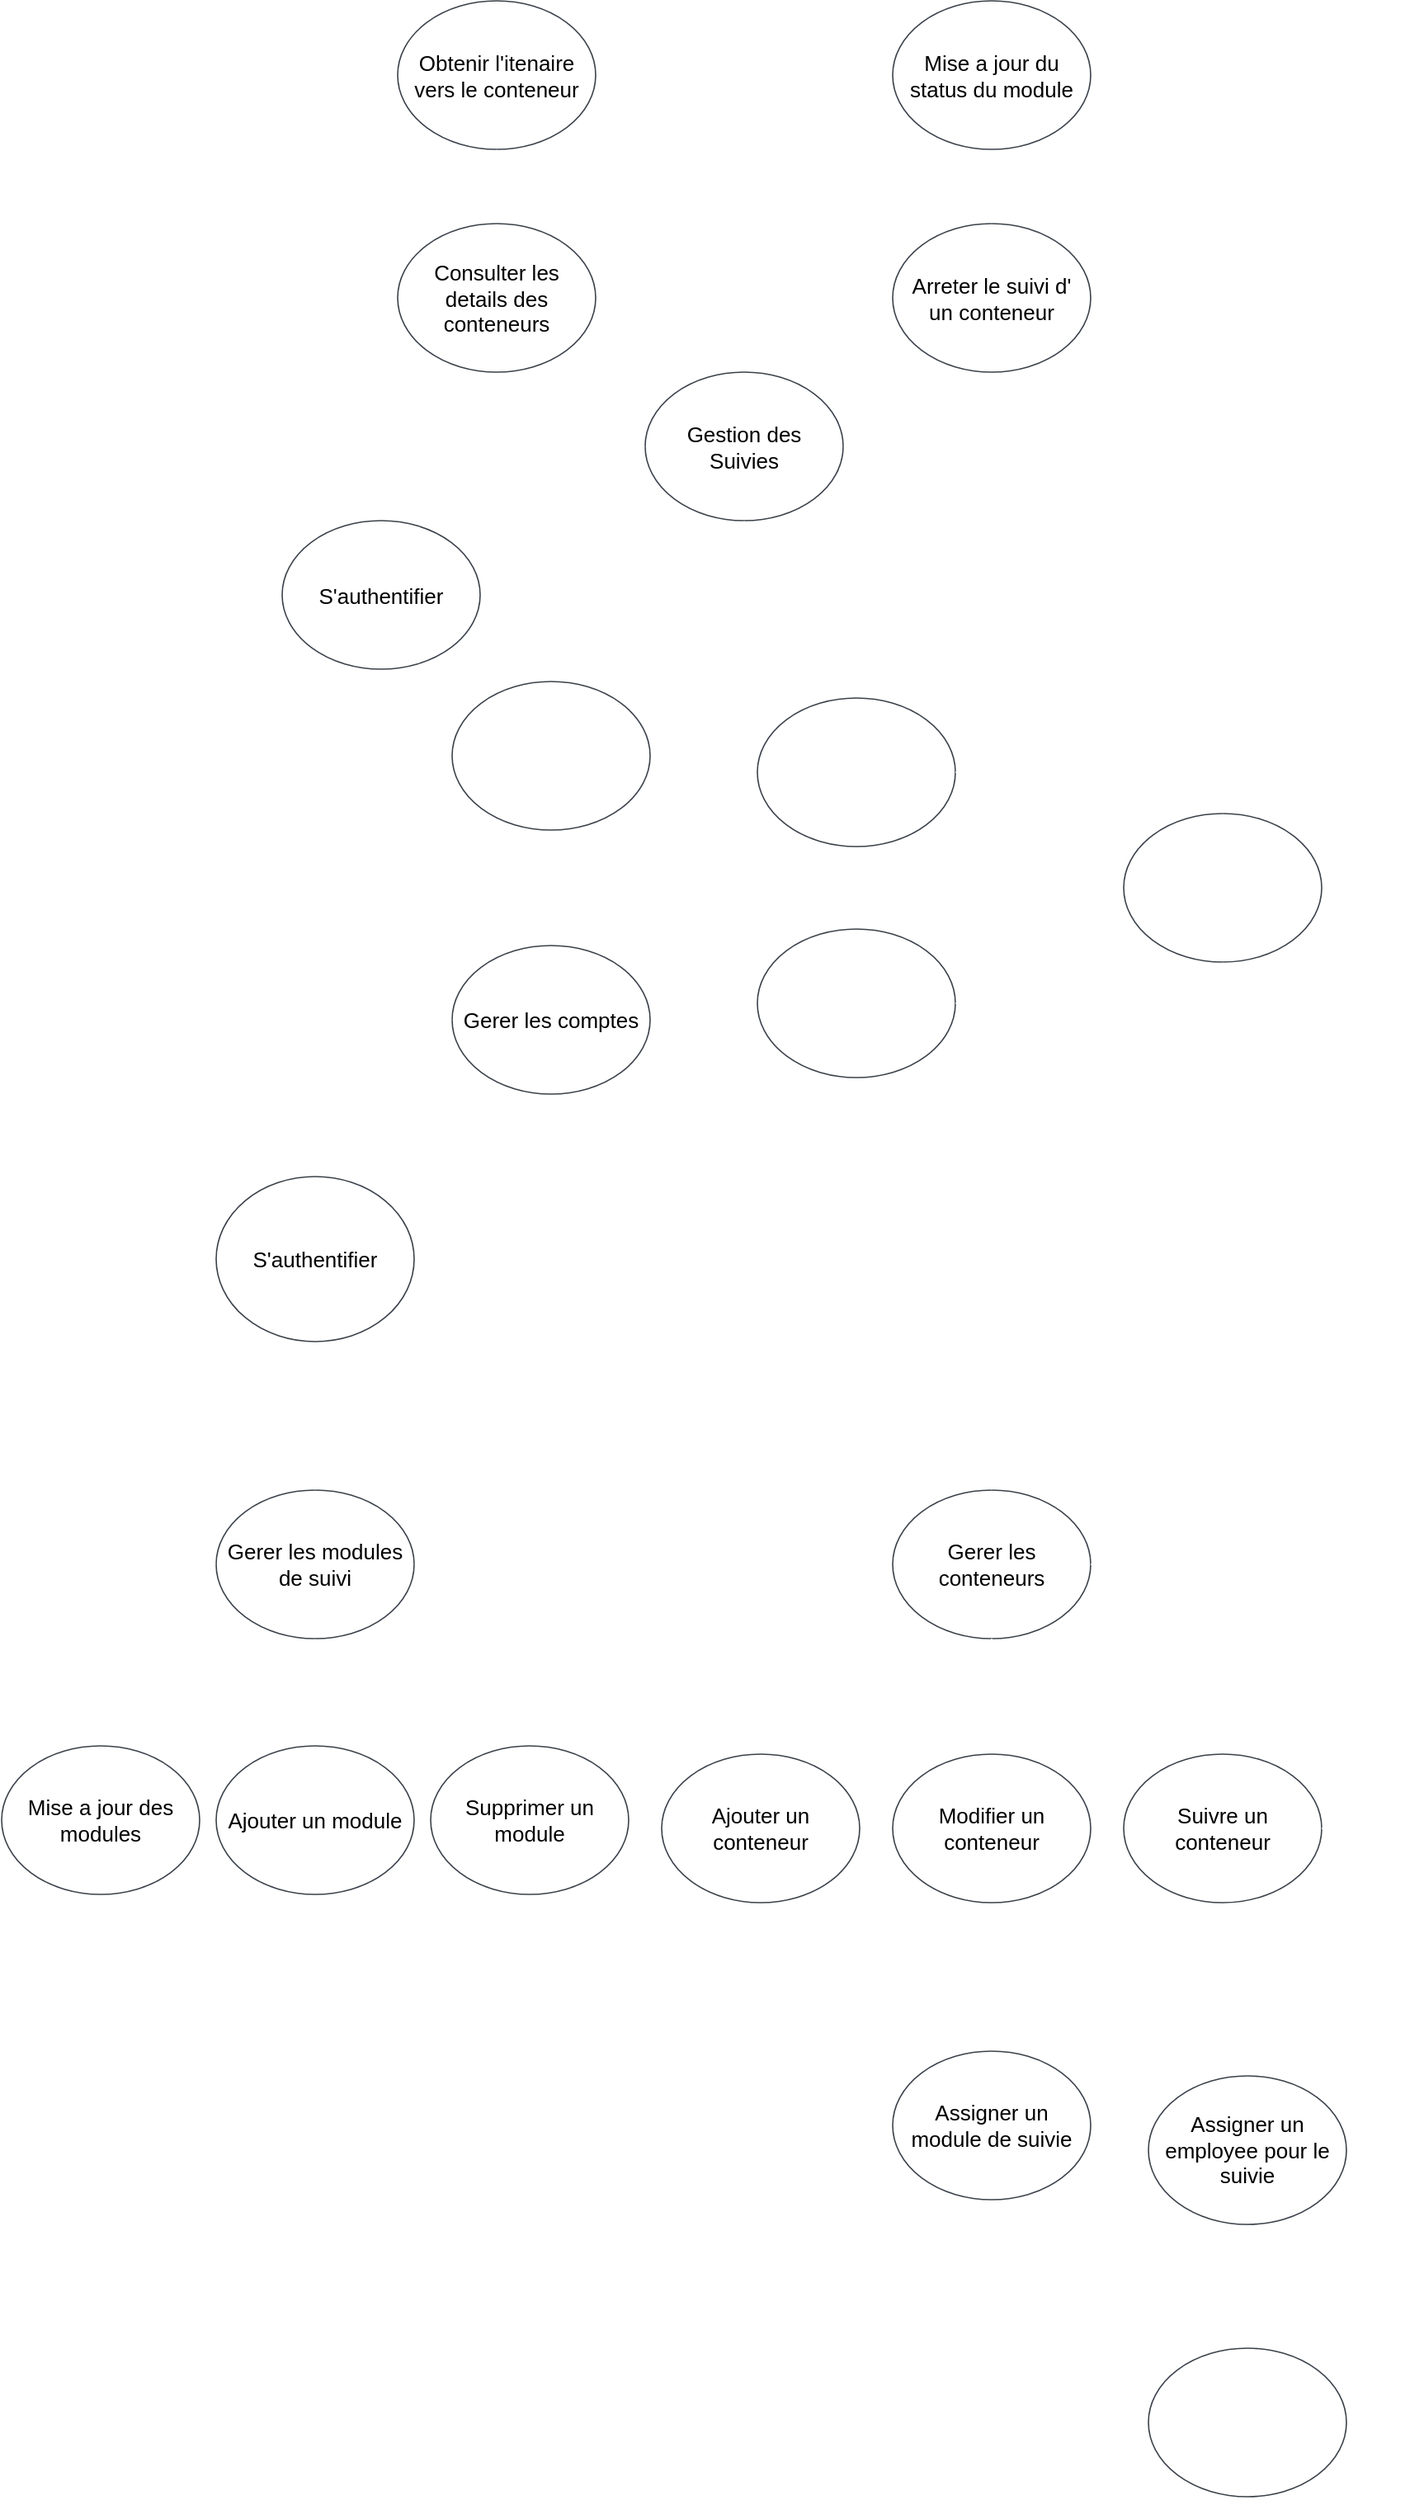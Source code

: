 <mxfile>
    <diagram id="3EtMpNawjj-bHfqPY-3U" name="Page-1">
        <mxGraphModel dx="1072" dy="568" grid="1" gridSize="10" guides="1" tooltips="1" connect="1" arrows="1" fold="1" page="1" pageScale="1" pageWidth="850" pageHeight="1100" math="0" shadow="0">
            <root>
                <mxCell id="0"/>
                <mxCell id="1" parent="0"/>
                <mxCell id="87" style="edgeStyle=none;html=1;exitX=1;exitY=0.333;exitDx=0;exitDy=0;exitPerimeter=0;entryX=0;entryY=0.5;entryDx=0;entryDy=0;strokeColor=#FFFFFF;fontColor=#FFFFFF;" parent="1" source="2" target="86" edge="1">
                    <mxGeometry relative="1" as="geometry"/>
                </mxCell>
                <UserObject label="&lt;font color=&quot;#ffffff&quot;&gt;Employer&lt;/font&gt;" lucidchartObjectId="DuOlt.rtpj4f" id="2">
                    <mxCell style="html=1;overflow=block;blockSpacing=1;shape=umlActor;labelPosition=center;verticalLabelPosition=bottom;verticalAlign=top;whiteSpace=nowrap;fontSize=16.7;fontColor=#3a414a;spacing=0;strokeColor=#FFFFFF;strokeOpacity=100;rounded=1;absoluteArcSize=1;arcSize=9;strokeWidth=0.8;" parent="1" vertex="1">
                        <mxGeometry x="10" y="382.5" width="60" height="135" as="geometry"/>
                    </mxCell>
                </UserObject>
                <UserObject label="Gestion des &lt;br&gt;Suivies" lucidchartObjectId="ePOlaEobZ2qT" id="5">
                    <mxCell style="html=1;overflow=block;blockSpacing=1;whiteSpace=wrap;ellipse;fontSize=13;spacing=3.8;strokeColor=#3a414a;strokeOpacity=100;rounded=1;absoluteArcSize=1;arcSize=9;strokeWidth=0.8;" parent="1" vertex="1">
                        <mxGeometry x="390" y="292.5" width="120" height="90" as="geometry"/>
                    </mxCell>
                </UserObject>
                <UserObject label="Consulter les &#10;details des conteneurs" lucidchartObjectId="tPOlwa4yBzlA" id="6">
                    <mxCell style="html=1;overflow=block;blockSpacing=1;whiteSpace=wrap;ellipse;fontSize=13;spacing=3.8;strokeColor=#3a414a;strokeOpacity=100;rounded=1;absoluteArcSize=1;arcSize=9;strokeWidth=0.8;" parent="1" vertex="1">
                        <mxGeometry x="240" y="202.5" width="120" height="90" as="geometry"/>
                    </mxCell>
                </UserObject>
                <UserObject label="Arreter le suivi d' un conteneur " lucidchartObjectId="UQOlKw9u3dHT" id="7">
                    <mxCell style="html=1;overflow=block;blockSpacing=1;whiteSpace=wrap;ellipse;fontSize=13;spacing=3.8;strokeColor=#3a414a;strokeOpacity=100;rounded=1;absoluteArcSize=1;arcSize=9;strokeWidth=0.8;" parent="1" vertex="1">
                        <mxGeometry x="540" y="202.5" width="120" height="90" as="geometry"/>
                    </mxCell>
                </UserObject>
                <UserObject label="" lucidchartObjectId="vROlu2w4Edg5" id="8">
                    <mxCell style="html=1;jettySize=18;whiteSpace=wrap;fontSize=13;strokeColor=#FFFFFF;strokeOpacity=100;strokeWidth=0.8;rounded=1;arcSize=12;edgeStyle=orthogonalEdgeStyle;startArrow=none;endArrow=block;endFill=1;exitX=-0.003;exitY=0.5;exitPerimeter=0;entryX=0.5;entryY=1.004;entryPerimeter=0;" parent="1" source="5" target="6" edge="1">
                        <mxGeometry width="100" height="100" relative="1" as="geometry">
                            <Array as="points"/>
                        </mxGeometry>
                    </mxCell>
                </UserObject>
                <UserObject label="" lucidchartObjectId="k-JD9aQsmUo1" id="9">
                    <mxCell style="html=1;jettySize=18;whiteSpace=wrap;fontSize=13;strokeColor=#FFFFFF;strokeOpacity=100;strokeWidth=0.8;rounded=1;arcSize=12;edgeStyle=orthogonalEdgeStyle;startArrow=none;endArrow=block;endFill=1;exitX=1.003;exitY=0.5;exitPerimeter=0;entryX=0.5;entryY=1.004;entryPerimeter=0;" parent="1" source="5" target="7" edge="1">
                        <mxGeometry width="100" height="100" relative="1" as="geometry">
                            <Array as="points"/>
                        </mxGeometry>
                    </mxCell>
                </UserObject>
                <mxCell id="70" style="edgeStyle=none;html=1;exitX=0.5;exitY=0;exitDx=0;exitDy=0;entryX=0.5;entryY=1;entryDx=0;entryDy=0;strokeColor=#FFFFFF;fontColor=#FFFFFF;" parent="1" source="14" edge="1">
                    <mxGeometry relative="1" as="geometry">
                        <mxPoint x="333" y="570" as="targetPoint"/>
                    </mxGeometry>
                </mxCell>
                <mxCell id="72" style="edgeStyle=none;html=1;exitX=1;exitY=0;exitDx=0;exitDy=0;entryX=0;entryY=1;entryDx=0;entryDy=0;strokeColor=#FFFFFF;fontColor=#FFFFFF;" parent="1" source="14" target="90" edge="1">
                    <mxGeometry relative="1" as="geometry">
                        <mxPoint x="471.484" y="578.398" as="targetPoint"/>
                    </mxGeometry>
                </mxCell>
                <mxCell id="73" style="edgeStyle=none;html=1;exitX=1;exitY=0.5;exitDx=0;exitDy=0;entryX=0.015;entryY=0.609;entryDx=0;entryDy=0;strokeColor=#FFFFFF;fontColor=#FFFFFF;entryPerimeter=0;" parent="1" source="14" target="91" edge="1">
                    <mxGeometry relative="1" as="geometry">
                        <mxPoint x="453" y="685" as="targetPoint"/>
                    </mxGeometry>
                </mxCell>
                <UserObject label="Gerer les comptes " lucidchartObjectId="Qs3E.Yv0j4xv" id="14">
                    <mxCell style="html=1;overflow=block;blockSpacing=1;whiteSpace=wrap;ellipse;fontSize=13;spacing=3.8;strokeColor=#3a414a;strokeOpacity=100;rounded=1;absoluteArcSize=1;arcSize=9;strokeWidth=0.8;" parent="1" vertex="1">
                        <mxGeometry x="273" y="640" width="120" height="90" as="geometry"/>
                    </mxCell>
                </UserObject>
                <UserObject label="Gerer les &#10;conteneurs" lucidchartObjectId="ut3EcajXTy5L" id="16">
                    <mxCell style="html=1;overflow=block;blockSpacing=1;whiteSpace=wrap;ellipse;fontSize=13;spacing=3.8;strokeColor=#3a414a;strokeOpacity=100;rounded=1;absoluteArcSize=1;arcSize=9;strokeWidth=0.8;" parent="1" vertex="1">
                        <mxGeometry x="540" y="970" width="120" height="90" as="geometry"/>
                    </mxCell>
                </UserObject>
                <UserObject label="Obtenir l'itenaire vers le conteneur" lucidchartObjectId="gB3EUjBpwjYz" id="28">
                    <mxCell style="html=1;overflow=block;blockSpacing=1;whiteSpace=wrap;ellipse;fontSize=13;spacing=3.8;strokeColor=#3a414a;strokeOpacity=100;rounded=1;absoluteArcSize=1;arcSize=9;strokeWidth=0.8;" parent="1" vertex="1">
                        <mxGeometry x="240" y="67.5" width="120" height="90" as="geometry"/>
                    </mxCell>
                </UserObject>
                <UserObject label="" lucidchartObjectId="gC3ElCvYkFj5" id="29">
                    <mxCell style="html=1;jettySize=18;whiteSpace=wrap;fontSize=13;strokeColor=#FFFFFF;strokeOpacity=100;dashed=1;fixDash=1;strokeWidth=0.8;rounded=1;arcSize=12;edgeStyle=orthogonalEdgeStyle;startArrow=none;endArrow=block;endFill=1;exitX=0.5;exitY=1.004;exitPerimeter=0;entryX=0.5;entryY=-0.004;entryPerimeter=0;" parent="1" source="28" target="6" edge="1">
                        <mxGeometry width="100" height="100" relative="1" as="geometry">
                            <Array as="points"/>
                        </mxGeometry>
                    </mxCell>
                </UserObject>
                <UserObject label="&lt;font color=&quot;#ffffff&quot;&gt;&amp;lt;&amp;lt;Extend&amp;gt;&amp;gt;&lt;/font&gt;" lucidchartObjectId="tC3EobLPDJGI" id="30">
                    <mxCell style="html=1;overflow=block;blockSpacing=1;whiteSpace=wrap;fontSize=16.7;fontColor=#3a414a;spacing=3.8;strokeOpacity=0;fillOpacity=0;rounded=1;absoluteArcSize=1;arcSize=9;fillColor=#ffffff;strokeWidth=0.8;strokeColor=#FFFFFF;" parent="1" vertex="1">
                        <mxGeometry x="140" y="157.5" width="180" height="45" as="geometry"/>
                    </mxCell>
                </UserObject>
                <UserObject label="Mise a jour du status du module" lucidchartObjectId="1D3EZL8RyKP." id="31">
                    <mxCell style="html=1;overflow=block;blockSpacing=1;whiteSpace=wrap;ellipse;fontSize=13;spacing=3.8;strokeColor=#3a414a;strokeOpacity=100;rounded=1;absoluteArcSize=1;arcSize=9;strokeWidth=0.8;" parent="1" vertex="1">
                        <mxGeometry x="540" y="67.5" width="120" height="90" as="geometry"/>
                    </mxCell>
                </UserObject>
                <UserObject label="" lucidchartObjectId="iE3EBb7bB~Uy" id="32">
                    <mxCell style="html=1;jettySize=18;whiteSpace=wrap;fontSize=13;strokeColor=#FFFFFF;strokeOpacity=100;dashed=1;fixDash=1;strokeWidth=0.8;rounded=1;arcSize=12;edgeStyle=orthogonalEdgeStyle;startArrow=block;startFill=1;endArrow=none;exitX=0.5;exitY=1.004;exitPerimeter=0;entryX=0.5;entryY=-0.004;entryPerimeter=0;" parent="1" source="31" target="7" edge="1">
                        <mxGeometry width="100" height="100" relative="1" as="geometry">
                            <Array as="points"/>
                        </mxGeometry>
                    </mxCell>
                </UserObject>
                <UserObject label="&lt;font color=&quot;#ffffff&quot;&gt;&amp;lt;&amp;lt;Include&amp;gt;&amp;gt;&lt;/font&gt;" lucidchartObjectId="nE3EhSZqyGho" id="33">
                    <mxCell style="html=1;overflow=block;blockSpacing=1;whiteSpace=wrap;fontSize=16.7;fontColor=#3a414a;spacing=3.8;strokeOpacity=0;fillOpacity=0;rounded=1;absoluteArcSize=1;arcSize=9;fillColor=#ffffff;strokeWidth=0.8;" parent="1" vertex="1">
                        <mxGeometry x="455" y="157.5" width="180" height="45" as="geometry"/>
                    </mxCell>
                </UserObject>
                <UserObject label="Gerer les modules de suivi" lucidchartObjectId="lJ3EfLL8hnal" id="35">
                    <mxCell style="html=1;overflow=block;blockSpacing=1;whiteSpace=wrap;ellipse;fontSize=13;spacing=3.8;strokeColor=#3a414a;strokeOpacity=100;rounded=1;absoluteArcSize=1;arcSize=9;strokeWidth=0.8;" parent="1" vertex="1">
                        <mxGeometry x="130" y="970" width="120" height="90" as="geometry"/>
                    </mxCell>
                </UserObject>
                <UserObject label="" lucidchartObjectId="MK3EvFUoFIWM" id="36">
                    <mxCell style="html=1;jettySize=18;whiteSpace=wrap;fontSize=13;strokeColor=#3a414a;strokeOpacity=100;strokeWidth=0.8;rounded=1;arcSize=12;edgeStyle=orthogonalEdgeStyle;startArrow=none;endArrow=none;" parent="1" edge="1">
                        <mxGeometry width="100" height="100" relative="1" as="geometry">
                            <Array as="points"/>
                            <mxPoint x="731" y="1186" as="sourcePoint"/>
                            <mxPoint x="731" y="1186" as="targetPoint"/>
                        </mxGeometry>
                    </mxCell>
                </UserObject>
                <UserObject label="" lucidchartObjectId="MK3Eyy~~2sTU" id="37">
                    <mxCell style="html=1;jettySize=18;whiteSpace=wrap;fontSize=13;strokeColor=#3a414a;strokeOpacity=100;strokeWidth=0.8;rounded=1;arcSize=12;edgeStyle=orthogonalEdgeStyle;startArrow=none;endArrow=none;" parent="1" edge="1">
                        <mxGeometry width="100" height="100" relative="1" as="geometry">
                            <Array as="points"/>
                            <mxPoint x="703" y="1181" as="sourcePoint"/>
                            <mxPoint x="703" y="1181" as="targetPoint"/>
                        </mxGeometry>
                    </mxCell>
                </UserObject>
                <UserObject label="Modifier un&#10;conteneur" lucidchartObjectId="MK3EMQoiQRjq" id="38">
                    <mxCell style="html=1;overflow=block;blockSpacing=1;whiteSpace=wrap;ellipse;fontSize=13;spacing=3.8;strokeColor=#3a414a;strokeOpacity=100;rounded=1;absoluteArcSize=1;arcSize=9;strokeWidth=0.8;" parent="1" vertex="1">
                        <mxGeometry x="540" y="1130" width="120" height="90" as="geometry"/>
                    </mxCell>
                </UserObject>
                <UserObject label="Mise a jour des modules" lucidchartObjectId="RL3ESfeg4YaG" id="39">
                    <mxCell style="html=1;overflow=block;blockSpacing=1;whiteSpace=wrap;ellipse;fontSize=13;spacing=3.8;strokeColor=#3a414a;strokeOpacity=100;rounded=1;absoluteArcSize=1;arcSize=9;strokeWidth=0.8;" parent="1" vertex="1">
                        <mxGeometry y="1125" width="120" height="90" as="geometry"/>
                    </mxCell>
                </UserObject>
                <UserObject label="Ajouter un module " lucidchartObjectId="YL3Ez1I1_p~L" id="40">
                    <mxCell style="html=1;overflow=block;blockSpacing=1;whiteSpace=wrap;ellipse;fontSize=13;spacing=3.8;strokeColor=#3a414a;strokeOpacity=100;rounded=1;absoluteArcSize=1;arcSize=9;strokeWidth=0.8;" parent="1" vertex="1">
                        <mxGeometry x="130" y="1125" width="120" height="90" as="geometry"/>
                    </mxCell>
                </UserObject>
                <UserObject label="Supprimer un module" lucidchartObjectId="6L3ExFdPh1DK" id="41">
                    <mxCell style="html=1;overflow=block;blockSpacing=1;whiteSpace=wrap;ellipse;fontSize=13;spacing=3.8;strokeColor=#3a414a;strokeOpacity=100;rounded=1;absoluteArcSize=1;arcSize=9;strokeWidth=0.8;" parent="1" vertex="1">
                        <mxGeometry x="260" y="1125" width="120" height="90" as="geometry"/>
                    </mxCell>
                </UserObject>
                <UserObject label="" lucidchartObjectId="vM3Ev39PZoX5" id="42">
                    <mxCell style="html=1;jettySize=18;whiteSpace=wrap;fontSize=13;strokeColor=#FFFFFF;strokeOpacity=100;strokeWidth=0.8;rounded=1;arcSize=12;edgeStyle=orthogonalEdgeStyle;startArrow=none;endArrow=block;endFill=1;exitX=-0.003;exitY=0.5;exitPerimeter=0;entryX=0.5;entryY=-0.004;entryPerimeter=0;" parent="1" source="35" target="39" edge="1">
                        <mxGeometry width="100" height="100" relative="1" as="geometry">
                            <Array as="points"/>
                        </mxGeometry>
                    </mxCell>
                </UserObject>
                <UserObject label="" lucidchartObjectId="-M3EV-qTaCMJ" id="43">
                    <mxCell style="html=1;jettySize=18;whiteSpace=wrap;fontSize=13;strokeColor=#FFFFFF;strokeOpacity=100;strokeWidth=0.8;rounded=1;arcSize=12;edgeStyle=orthogonalEdgeStyle;startArrow=none;endArrow=block;endFill=1;exitX=0.5;exitY=1.004;exitPerimeter=0;entryX=0.5;entryY=-0.004;entryPerimeter=0;" parent="1" source="35" target="40" edge="1">
                        <mxGeometry width="100" height="100" relative="1" as="geometry">
                            <Array as="points"/>
                        </mxGeometry>
                    </mxCell>
                </UserObject>
                <UserObject label="" lucidchartObjectId="bN3Ev4zFyg0E" id="44">
                    <mxCell style="html=1;jettySize=18;whiteSpace=wrap;fontSize=13;strokeColor=#FFFFFF;strokeOpacity=100;strokeWidth=0.8;rounded=1;arcSize=12;edgeStyle=orthogonalEdgeStyle;startArrow=none;endArrow=block;endFill=1;exitX=1.003;exitY=0.5;exitPerimeter=0;entryX=0.5;entryY=-0.004;entryPerimeter=0;" parent="1" source="35" target="41" edge="1">
                        <mxGeometry width="100" height="100" relative="1" as="geometry">
                            <Array as="points"/>
                        </mxGeometry>
                    </mxCell>
                </UserObject>
                <UserObject label="Ajouter un conteneur" lucidchartObjectId="UN3EBG~TBHV6" id="45">
                    <mxCell style="html=1;overflow=block;blockSpacing=1;whiteSpace=wrap;ellipse;fontSize=13;spacing=3.8;strokeColor=#3a414a;strokeOpacity=100;rounded=1;absoluteArcSize=1;arcSize=9;strokeWidth=0.8;" parent="1" vertex="1">
                        <mxGeometry x="400" y="1130" width="120" height="90" as="geometry"/>
                    </mxCell>
                </UserObject>
                <UserObject label="Suivre un conteneur" lucidchartObjectId="0N3EK4ooBrxR" id="46">
                    <mxCell style="html=1;overflow=block;blockSpacing=1;whiteSpace=wrap;ellipse;fontSize=13;spacing=3.8;strokeColor=#3a414a;strokeOpacity=100;rounded=1;absoluteArcSize=1;arcSize=9;strokeWidth=0.8;" parent="1" vertex="1">
                        <mxGeometry x="680" y="1130" width="120" height="90" as="geometry"/>
                    </mxCell>
                </UserObject>
                <UserObject label="" lucidchartObjectId="hO3E_wOQ~E2Z" id="47">
                    <mxCell style="html=1;jettySize=18;whiteSpace=wrap;fontSize=13;strokeColor=#FFFFFF;strokeOpacity=100;strokeWidth=0.8;rounded=1;arcSize=12;edgeStyle=orthogonalEdgeStyle;startArrow=none;endArrow=block;endFill=1;entryX=0.5;entryY=-0.004;entryPerimeter=0;" parent="1" target="45" edge="1">
                        <mxGeometry width="100" height="100" relative="1" as="geometry">
                            <Array as="points">
                                <mxPoint x="460" y="1020"/>
                            </Array>
                            <mxPoint x="540" y="1020" as="sourcePoint"/>
                        </mxGeometry>
                    </mxCell>
                </UserObject>
                <UserObject label="" lucidchartObjectId="lO3EKmMFLPSp" id="48">
                    <mxCell style="html=1;jettySize=18;whiteSpace=wrap;fontSize=13;strokeColor=#FFFFFF;strokeOpacity=100;strokeWidth=0.8;rounded=1;arcSize=12;edgeStyle=orthogonalEdgeStyle;startArrow=none;endArrow=block;endFill=1;entryX=0.5;entryY=-0.004;entryPerimeter=0;exitX=0.5;exitY=1;exitDx=0;exitDy=0;" parent="1" source="16" target="38" edge="1">
                        <mxGeometry width="100" height="100" relative="1" as="geometry">
                            <Array as="points"/>
                            <mxPoint x="635" y="1060" as="sourcePoint"/>
                        </mxGeometry>
                    </mxCell>
                </UserObject>
                <UserObject label="" lucidchartObjectId="MO3EX1veHTEm" id="49">
                    <mxCell style="html=1;jettySize=18;whiteSpace=wrap;fontSize=13;strokeColor=#FFFFFF;strokeOpacity=100;strokeWidth=0.8;rounded=1;arcSize=12;edgeStyle=orthogonalEdgeStyle;startArrow=none;endArrow=block;endFill=1;exitX=1;exitY=0.5;entryX=0.5;entryY=-0.004;entryPerimeter=0;exitDx=0;exitDy=0;" parent="1" source="16" target="46" edge="1">
                        <mxGeometry width="100" height="100" relative="1" as="geometry">
                            <Array as="points"/>
                        </mxGeometry>
                    </mxCell>
                </UserObject>
                <UserObject label="Assigner un module de suivie" lucidchartObjectId="SO3EaEz30Gya" id="50">
                    <mxCell style="html=1;overflow=block;blockSpacing=1;whiteSpace=wrap;ellipse;fontSize=13;spacing=3.8;strokeColor=#3a414a;strokeOpacity=100;rounded=1;absoluteArcSize=1;arcSize=9;strokeWidth=0.8;" parent="1" vertex="1">
                        <mxGeometry x="540" y="1310" width="120" height="90" as="geometry"/>
                    </mxCell>
                </UserObject>
                <UserObject label="Assigner un employee pour le suivie" lucidchartObjectId="0O3EFl4Ifva_" id="51">
                    <mxCell style="html=1;overflow=block;blockSpacing=1;whiteSpace=wrap;ellipse;fontSize=13;spacing=3.8;strokeColor=#3a414a;strokeOpacity=100;rounded=1;absoluteArcSize=1;arcSize=9;strokeWidth=0.8;" parent="1" vertex="1">
                        <mxGeometry x="695" y="1325" width="120" height="90" as="geometry"/>
                    </mxCell>
                </UserObject>
                <UserObject label="" lucidchartObjectId=".P3EbJyuraUW" id="52">
                    <mxCell style="html=1;jettySize=18;whiteSpace=wrap;fontSize=13;strokeColor=#FFFFFF;strokeOpacity=100;dashed=1;fixDash=1;strokeWidth=0.8;rounded=1;arcSize=12;edgeStyle=orthogonalEdgeStyle;startArrow=none;endArrow=block;endFill=1;exitX=1;exitY=0.5;entryX=0.5;entryY=-0.004;entryPerimeter=0;exitDx=0;exitDy=0;" parent="1" source="46" target="51" edge="1">
                        <mxGeometry width="100" height="100" relative="1" as="geometry">
                            <Array as="points"/>
                        </mxGeometry>
                    </mxCell>
                </UserObject>
                <UserObject label="" lucidchartObjectId="rQ3E2j2fn8e3" id="53">
                    <mxCell style="html=1;jettySize=18;whiteSpace=wrap;fontSize=13;strokeColor=#FFFFFF;strokeOpacity=100;dashed=1;fixDash=1;strokeWidth=0.8;rounded=1;arcSize=12;edgeStyle=orthogonalEdgeStyle;startArrow=none;endArrow=block;endFill=1;exitX=0.336;exitY=0.977;exitPerimeter=0;entryX=0.5;entryY=-0.004;entryPerimeter=0;" parent="1" source="46" target="50" edge="1">
                        <mxGeometry width="100" height="100" relative="1" as="geometry">
                            <Array as="points">
                                <mxPoint x="720" y="1260"/>
                                <mxPoint x="600" y="1260"/>
                            </Array>
                        </mxGeometry>
                    </mxCell>
                </UserObject>
                <UserObject label="&lt;font color=&quot;#ffffff&quot;&gt;&amp;lt;&amp;lt;Include&amp;gt;&amp;gt;&lt;/font&gt;" lucidchartObjectId="~Q3ERu0gk4cG" id="54">
                    <mxCell style="html=1;overflow=block;blockSpacing=1;whiteSpace=wrap;fontSize=16.7;fontColor=#3a414a;spacing=3.8;strokeOpacity=0;fillOpacity=0;rounded=1;absoluteArcSize=1;arcSize=9;fillColor=#ffffff;strokeWidth=0.8;" parent="1" vertex="1">
                        <mxGeometry x="570" y="1260" width="180" height="45" as="geometry"/>
                    </mxCell>
                </UserObject>
                <UserObject label="&lt;font color=&quot;#ffffff&quot;&gt;&amp;lt;&amp;lt;Include&amp;gt;&amp;gt;&lt;/font&gt;" lucidchartObjectId="YR3Ew.WpINF6" id="55">
                    <mxCell style="html=1;overflow=block;blockSpacing=1;whiteSpace=wrap;fontSize=16.7;fontColor=#3a414a;spacing=3.8;strokeOpacity=0;fillOpacity=0;rounded=1;absoluteArcSize=1;arcSize=9;fillColor=#ffffff;strokeWidth=0.8;" parent="1" vertex="1">
                        <mxGeometry x="680" y="1220" width="180" height="45" as="geometry"/>
                    </mxCell>
                </UserObject>
                <UserObject label="" lucidchartObjectId=".P3EbJyuraUW" id="68">
                    <mxCell style="html=1;jettySize=18;whiteSpace=wrap;fontSize=13;strokeColor=#FFFFFF;strokeOpacity=100;dashed=1;fixDash=1;strokeWidth=0.8;rounded=1;arcSize=12;edgeStyle=orthogonalEdgeStyle;startArrow=none;endArrow=block;endFill=1;" parent="1" edge="1">
                        <mxGeometry width="100" height="100" relative="1" as="geometry">
                            <Array as="points">
                                <mxPoint x="754.41" y="1440"/>
                                <mxPoint x="754.41" y="1440"/>
                            </Array>
                            <mxPoint x="754.82" y="1420" as="sourcePoint"/>
                            <mxPoint x="754.41" y="1490" as="targetPoint"/>
                        </mxGeometry>
                    </mxCell>
                </UserObject>
                <UserObject label="&lt;font color=&quot;#ffffff&quot;&gt;&amp;lt;&amp;lt;Include&amp;gt;&amp;gt;&lt;/font&gt;" lucidchartObjectId="YR3Ew.WpINF6" id="69">
                    <mxCell style="html=1;overflow=block;blockSpacing=1;whiteSpace=wrap;fontSize=16.7;fontColor=#3a414a;spacing=3.8;strokeOpacity=0;fillOpacity=0;rounded=1;absoluteArcSize=1;arcSize=9;fillColor=#ffffff;strokeWidth=0.8;" parent="1" vertex="1">
                        <mxGeometry x="610" y="1415" width="180" height="45" as="geometry"/>
                    </mxCell>
                </UserObject>
                <UserObject label="&lt;font color=&quot;#ffffff&quot;&gt;Administrateur&lt;/font&gt;" lucidchartObjectId="DuOlt.rtpj4f" id="79">
                    <mxCell style="html=1;overflow=block;blockSpacing=1;shape=umlActor;labelPosition=center;verticalLabelPosition=bottom;verticalAlign=top;whiteSpace=nowrap;fontSize=16.7;fontColor=#3a414a;spacing=0;strokeColor=#FFFFFF;strokeOpacity=100;rounded=1;absoluteArcSize=1;arcSize=9;strokeWidth=0.8;" parent="1" vertex="1">
                        <mxGeometry x="10" y="800" width="60" height="135" as="geometry"/>
                    </mxCell>
                </UserObject>
                <mxCell id="83" style="edgeStyle=none;html=1;entryX=0;entryY=0.5;entryDx=0;entryDy=0;strokeColor=#FFFFFF;fontColor=#FFFFFF;" parent="1" source="82" target="14" edge="1">
                    <mxGeometry relative="1" as="geometry">
                        <Array as="points">
                            <mxPoint x="190" y="685"/>
                        </Array>
                    </mxGeometry>
                </mxCell>
                <mxCell id="84" style="edgeStyle=none;html=1;exitX=0.5;exitY=1;exitDx=0;exitDy=0;entryX=0.5;entryY=0;entryDx=0;entryDy=0;strokeColor=#FFFFFF;fontColor=#FFFFFF;" parent="1" source="82" target="35" edge="1">
                    <mxGeometry relative="1" as="geometry"/>
                </mxCell>
                <mxCell id="85" style="edgeStyle=none;html=1;exitX=1;exitY=0.5;exitDx=0;exitDy=0;entryX=0.5;entryY=0;entryDx=0;entryDy=0;strokeColor=#FFFFFF;fontColor=#FFFFFF;" parent="1" source="82" target="16" edge="1">
                    <mxGeometry relative="1" as="geometry">
                        <Array as="points">
                            <mxPoint x="600" y="830"/>
                        </Array>
                    </mxGeometry>
                </mxCell>
                <UserObject label="S'authentifier" lucidchartObjectId="Qs3E.Yv0j4xv" id="82">
                    <mxCell style="html=1;overflow=block;blockSpacing=1;whiteSpace=wrap;ellipse;fontSize=13;spacing=3.8;strokeColor=#3a414a;strokeOpacity=100;rounded=1;absoluteArcSize=1;arcSize=9;strokeWidth=0.8;" parent="1" vertex="1">
                        <mxGeometry x="130" y="780" width="120" height="100" as="geometry"/>
                    </mxCell>
                </UserObject>
                <mxCell id="88" style="edgeStyle=none;html=1;exitX=1;exitY=0.5;exitDx=0;exitDy=0;entryX=0.5;entryY=1;entryDx=0;entryDy=0;strokeColor=#FFFFFF;fontColor=#FFFFFF;" parent="1" source="86" target="5" edge="1">
                    <mxGeometry relative="1" as="geometry">
                        <Array as="points">
                            <mxPoint x="450" y="428"/>
                        </Array>
                    </mxGeometry>
                </mxCell>
                <UserObject label="S'authentifier" lucidchartObjectId="Qs3E.Yv0j4xv" id="86">
                    <mxCell style="html=1;overflow=block;blockSpacing=1;whiteSpace=wrap;ellipse;fontSize=13;spacing=3.8;strokeColor=#3a414a;strokeOpacity=100;rounded=1;absoluteArcSize=1;arcSize=9;strokeWidth=0.8;" parent="1" vertex="1">
                        <mxGeometry x="170" y="382.5" width="120" height="90" as="geometry"/>
                    </mxCell>
                </UserObject>
                <UserObject label="&lt;span style=&quot;color: rgb(255, 255, 255); font-size: 12px;&quot;&gt;Ajouter Un compte Employee&lt;/span&gt;" lucidchartObjectId="Qs3E.Yv0j4xv" id="89">
                    <mxCell style="html=1;overflow=block;blockSpacing=1;whiteSpace=wrap;ellipse;fontSize=13;spacing=3.8;strokeColor=#3a414a;strokeOpacity=100;rounded=1;absoluteArcSize=1;arcSize=9;strokeWidth=0.8;" parent="1" vertex="1">
                        <mxGeometry x="273" y="480" width="120" height="90" as="geometry"/>
                    </mxCell>
                </UserObject>
                <UserObject label="&lt;span style=&quot;color: rgb(255, 255, 255); font-size: 12px;&quot;&gt;Modifier Un compte Employee&lt;/span&gt;" lucidchartObjectId="Qs3E.Yv0j4xv" id="90">
                    <mxCell style="html=1;overflow=block;blockSpacing=1;whiteSpace=wrap;ellipse;fontSize=13;spacing=3.8;strokeColor=#3a414a;strokeOpacity=100;rounded=1;absoluteArcSize=1;arcSize=9;strokeWidth=0.8;" parent="1" vertex="1">
                        <mxGeometry x="458" y="490" width="120" height="90" as="geometry"/>
                    </mxCell>
                </UserObject>
                <UserObject label="&lt;span style=&quot;font-size: 12px;&quot;&gt;&lt;font color=&quot;#ffffff&quot;&gt;Supprimer Un compte Employee&lt;/font&gt;&lt;/span&gt;" lucidchartObjectId="Qs3E.Yv0j4xv" id="91">
                    <mxCell style="html=1;overflow=block;blockSpacing=1;whiteSpace=wrap;ellipse;fontSize=13;spacing=3.8;strokeColor=#3a414a;strokeOpacity=100;rounded=1;absoluteArcSize=1;arcSize=9;strokeWidth=0.8;" parent="1" vertex="1">
                        <mxGeometry x="458" y="630" width="120" height="90" as="geometry"/>
                    </mxCell>
                </UserObject>
                <UserObject label="&lt;span style=&quot;font-size: 12px;&quot;&gt;&lt;font color=&quot;#ffffff&quot;&gt;Rechercher&amp;nbsp; Compte Employee&lt;/font&gt;&lt;/span&gt;" lucidchartObjectId="Qs3E.Yv0j4xv" id="92">
                    <mxCell style="html=1;overflow=block;blockSpacing=1;whiteSpace=wrap;ellipse;fontSize=13;spacing=3.8;strokeColor=#3a414a;strokeOpacity=100;rounded=1;absoluteArcSize=1;arcSize=9;strokeWidth=0.8;" parent="1" vertex="1">
                        <mxGeometry x="695" y="1490" width="120" height="90" as="geometry"/>
                    </mxCell>
                </UserObject>
                <UserObject label="&lt;font color=&quot;#ffffff&quot;&gt;&lt;span style=&quot;font-size: 12px;&quot;&gt;Rechercher Employe&lt;/span&gt;&lt;/font&gt;" lucidchartObjectId="Qs3E.Yv0j4xv" id="93">
                    <mxCell style="html=1;overflow=block;blockSpacing=1;whiteSpace=wrap;ellipse;fontSize=13;spacing=3.8;strokeColor=#3a414a;strokeOpacity=100;rounded=1;absoluteArcSize=1;arcSize=9;strokeWidth=0.8;" vertex="1" parent="1">
                        <mxGeometry x="680" y="560" width="120" height="90" as="geometry"/>
                    </mxCell>
                </UserObject>
                <UserObject label="&lt;font color=&quot;#ffffff&quot;&gt;&amp;lt;&amp;lt;Include&amp;gt;&amp;gt;&lt;/font&gt;" lucidchartObjectId="~Q3ERu0gk4cG" id="95">
                    <mxCell style="html=1;overflow=block;blockSpacing=1;whiteSpace=wrap;fontSize=16.7;fontColor=#3a414a;spacing=3.8;strokeOpacity=0;fillOpacity=0;rounded=1;absoluteArcSize=1;arcSize=9;fillColor=#ffffff;strokeWidth=0.8;" vertex="1" parent="1">
                        <mxGeometry x="560" y="675" width="180" height="45" as="geometry"/>
                    </mxCell>
                </UserObject>
                <UserObject label="&lt;font color=&quot;#ffffff&quot;&gt;&amp;lt;&amp;lt;Include&amp;gt;&amp;gt;&lt;/font&gt;" lucidchartObjectId="~Q3ERu0gk4cG" id="96">
                    <mxCell style="html=1;overflow=block;blockSpacing=1;whiteSpace=wrap;fontSize=16.7;fontColor=#3a414a;spacing=3.8;strokeOpacity=0;fillOpacity=0;rounded=1;absoluteArcSize=1;arcSize=9;fillColor=#ffffff;strokeWidth=0.8;" vertex="1" parent="1">
                        <mxGeometry x="560" y="490" width="180" height="45" as="geometry"/>
                    </mxCell>
                </UserObject>
                <UserObject label="" lucidchartObjectId=".P3EbJyuraUW" id="98">
                    <mxCell style="html=1;jettySize=18;whiteSpace=wrap;fontSize=13;strokeColor=#FFFFFF;strokeOpacity=100;dashed=1;fixDash=1;strokeWidth=0.8;rounded=1;arcSize=12;edgeStyle=orthogonalEdgeStyle;startArrow=none;endArrow=block;endFill=1;exitX=1;exitY=0.5;entryX=0.5;entryY=0;exitDx=0;exitDy=0;entryDx=0;entryDy=0;" edge="1" parent="1" source="90" target="93">
                        <mxGeometry width="100" height="100" relative="1" as="geometry">
                            <Array as="points"/>
                            <mxPoint x="835" y="700" as="sourcePoint"/>
                            <mxPoint x="790" y="849.64" as="targetPoint"/>
                        </mxGeometry>
                    </mxCell>
                </UserObject>
                <UserObject label="" lucidchartObjectId=".P3EbJyuraUW" id="100">
                    <mxCell style="html=1;jettySize=18;whiteSpace=wrap;fontSize=13;strokeColor=#FFFFFF;strokeOpacity=100;dashed=1;fixDash=1;strokeWidth=0.8;rounded=1;arcSize=12;edgeStyle=orthogonalEdgeStyle;startArrow=none;endArrow=block;endFill=1;exitX=1;exitY=0.5;entryX=0.5;entryY=1;exitDx=0;exitDy=0;entryDx=0;entryDy=0;" edge="1" parent="1" source="91" target="93">
                        <mxGeometry width="100" height="100" relative="1" as="geometry">
                            <Array as="points"/>
                            <mxPoint x="695" y="770" as="sourcePoint"/>
                            <mxPoint x="650" y="919.64" as="targetPoint"/>
                        </mxGeometry>
                    </mxCell>
                </UserObject>
            </root>
        </mxGraphModel>
    </diagram>
</mxfile>